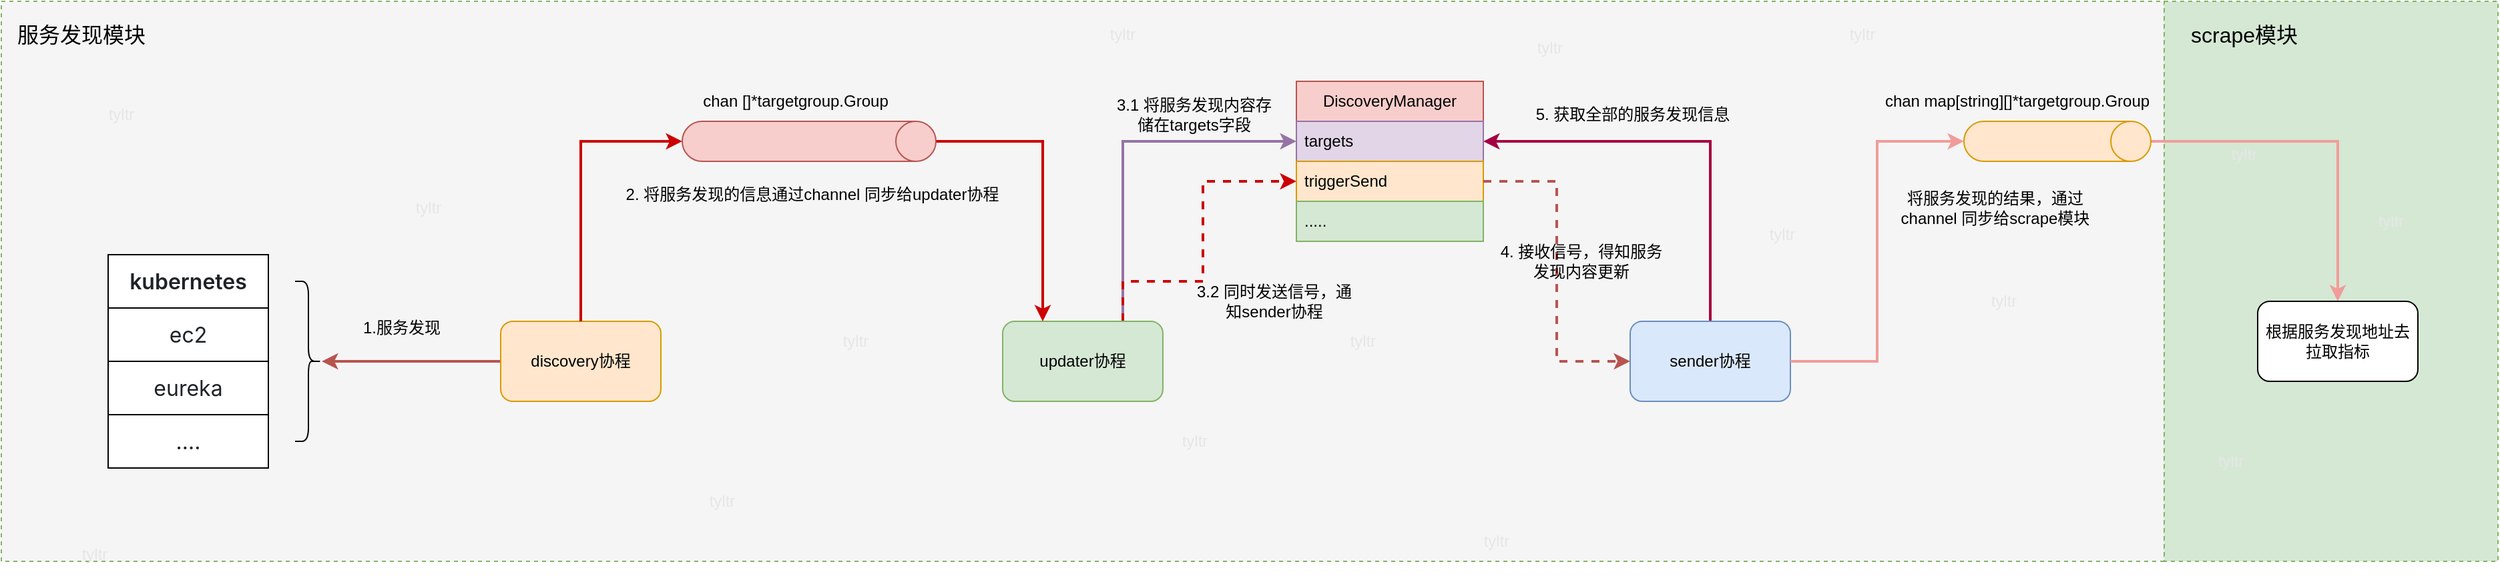 <mxfile version="24.6.1" type="device">
  <diagram name="第 1 页" id="pTjcvEnv3-gXzOOnB8uB">
    <mxGraphModel dx="1434" dy="769" grid="1" gridSize="10" guides="1" tooltips="1" connect="1" arrows="1" fold="1" page="1" pageScale="1" pageWidth="827" pageHeight="1169" math="0" shadow="0">
      <root>
        <mxCell id="0" />
        <mxCell id="1" parent="0" />
        <mxCell id="caDN6p5rcM4hcoFiKvki-68" value="" style="rounded=0;whiteSpace=wrap;html=1;fillColor=#F5F5F5;dashed=1;strokeColor=#82b366;" parent="1" vertex="1">
          <mxGeometry x="40" y="80" width="1620" height="420" as="geometry" />
        </mxCell>
        <mxCell id="caDN6p5rcM4hcoFiKvki-67" value="" style="rounded=0;whiteSpace=wrap;html=1;dashed=1;fillColor=#d5e8d4;strokeColor=#82b366;" parent="1" vertex="1">
          <mxGeometry x="1660" y="80" width="250" height="420" as="geometry" />
        </mxCell>
        <mxCell id="caDN6p5rcM4hcoFiKvki-1" value="&lt;span style=&quot;box-sizing: border-box; font-weight: var(--base-text-weight-semibold, 600); color: rgb(31, 35, 40); font-family: -apple-system, &amp;quot;system-ui&amp;quot;, &amp;quot;Segoe UI&amp;quot;, &amp;quot;Noto Sans&amp;quot;, Helvetica, Arial, sans-serif, &amp;quot;Apple Color Emoji&amp;quot;, &amp;quot;Segoe UI Emoji&amp;quot;; font-size: 16px; text-align: left; background-color: rgb(255, 255, 255);&quot;&gt;kubernetes&lt;/span&gt;" style="rounded=0;whiteSpace=wrap;html=1;" parent="1" vertex="1">
          <mxGeometry x="120" y="270" width="120" height="40" as="geometry" />
        </mxCell>
        <mxCell id="caDN6p5rcM4hcoFiKvki-2" value="&lt;span style=&quot;color: rgb(31, 35, 40); font-family: -apple-system, &amp;quot;system-ui&amp;quot;, &amp;quot;Segoe UI&amp;quot;, &amp;quot;Noto Sans&amp;quot;, Helvetica, Arial, sans-serif, &amp;quot;Apple Color Emoji&amp;quot;, &amp;quot;Segoe UI Emoji&amp;quot;; font-size: 16px; text-align: left; background-color: rgb(255, 255, 255);&quot;&gt;ec2&lt;/span&gt;" style="rounded=0;whiteSpace=wrap;html=1;" parent="1" vertex="1">
          <mxGeometry x="120" y="310" width="120" height="40" as="geometry" />
        </mxCell>
        <mxCell id="caDN6p5rcM4hcoFiKvki-3" value="&lt;span style=&quot;color: rgb(31, 35, 40); font-family: -apple-system, &amp;quot;system-ui&amp;quot;, &amp;quot;Segoe UI&amp;quot;, &amp;quot;Noto Sans&amp;quot;, Helvetica, Arial, sans-serif, &amp;quot;Apple Color Emoji&amp;quot;, &amp;quot;Segoe UI Emoji&amp;quot;; font-size: 16px; text-align: left; background-color: rgb(255, 255, 255);&quot;&gt;eureka&lt;/span&gt;" style="rounded=0;whiteSpace=wrap;html=1;" parent="1" vertex="1">
          <mxGeometry x="120" y="350" width="120" height="40" as="geometry" />
        </mxCell>
        <mxCell id="caDN6p5rcM4hcoFiKvki-7" value="" style="edgeStyle=orthogonalEdgeStyle;rounded=0;orthogonalLoop=1;jettySize=auto;html=1;fillColor=#f8cecc;strokeColor=#b85450;strokeWidth=2;" parent="1" source="caDN6p5rcM4hcoFiKvki-4" target="caDN6p5rcM4hcoFiKvki-6" edge="1">
          <mxGeometry relative="1" as="geometry" />
        </mxCell>
        <mxCell id="caDN6p5rcM4hcoFiKvki-4" value="discovery协程" style="rounded=1;whiteSpace=wrap;html=1;fillColor=#ffe6cc;strokeColor=#d79b00;" parent="1" vertex="1">
          <mxGeometry x="414" y="320" width="120" height="60" as="geometry" />
        </mxCell>
        <mxCell id="caDN6p5rcM4hcoFiKvki-5" value="&lt;div style=&quot;text-align: left;&quot;&gt;&lt;font face=&quot;-apple-system, system-ui, Segoe UI, Noto Sans, Helvetica, Arial, sans-serif, Apple Color Emoji, Segoe UI Emoji&quot; color=&quot;#1f2328&quot;&gt;&lt;span style=&quot;font-size: 16px; background-color: rgb(255, 255, 255);&quot;&gt;....&lt;/span&gt;&lt;/font&gt;&lt;/div&gt;" style="rounded=0;whiteSpace=wrap;html=1;" parent="1" vertex="1">
          <mxGeometry x="120" y="390" width="120" height="40" as="geometry" />
        </mxCell>
        <mxCell id="caDN6p5rcM4hcoFiKvki-6" value="" style="shape=curlyBracket;whiteSpace=wrap;html=1;rounded=1;flipH=1;labelPosition=right;verticalLabelPosition=middle;align=left;verticalAlign=middle;" parent="1" vertex="1">
          <mxGeometry x="260" y="290" width="20" height="120" as="geometry" />
        </mxCell>
        <mxCell id="caDN6p5rcM4hcoFiKvki-39" style="edgeStyle=orthogonalEdgeStyle;rounded=0;orthogonalLoop=1;jettySize=auto;html=1;exitX=0.75;exitY=0;exitDx=0;exitDy=0;entryX=0;entryY=0.5;entryDx=0;entryDy=0;fillColor=#e1d5e7;strokeColor=#9673a6;strokeWidth=2;" parent="1" source="caDN6p5rcM4hcoFiKvki-8" target="caDN6p5rcM4hcoFiKvki-22" edge="1">
          <mxGeometry relative="1" as="geometry" />
        </mxCell>
        <mxCell id="caDN6p5rcM4hcoFiKvki-41" style="edgeStyle=orthogonalEdgeStyle;rounded=0;orthogonalLoop=1;jettySize=auto;html=1;exitX=0.75;exitY=0;exitDx=0;exitDy=0;entryX=0;entryY=0.5;entryDx=0;entryDy=0;dashed=1;strokeWidth=2;strokeColor=#CC0000;" parent="1" source="caDN6p5rcM4hcoFiKvki-8" target="caDN6p5rcM4hcoFiKvki-23" edge="1">
          <mxGeometry relative="1" as="geometry">
            <Array as="points">
              <mxPoint x="880" y="290" />
              <mxPoint x="940" y="290" />
              <mxPoint x="940" y="215" />
            </Array>
          </mxGeometry>
        </mxCell>
        <mxCell id="caDN6p5rcM4hcoFiKvki-8" value="updater协程" style="rounded=1;whiteSpace=wrap;html=1;fillColor=#d5e8d4;strokeColor=#82b366;" parent="1" vertex="1">
          <mxGeometry x="790" y="320" width="120" height="60" as="geometry" />
        </mxCell>
        <mxCell id="caDN6p5rcM4hcoFiKvki-46" style="edgeStyle=orthogonalEdgeStyle;rounded=0;orthogonalLoop=1;jettySize=auto;html=1;exitX=0.5;exitY=0;exitDx=0;exitDy=0;entryX=1;entryY=0.5;entryDx=0;entryDy=0;fillColor=#d80073;strokeColor=#A50040;strokeWidth=2;" parent="1" source="caDN6p5rcM4hcoFiKvki-9" target="caDN6p5rcM4hcoFiKvki-22" edge="1">
          <mxGeometry relative="1" as="geometry">
            <mxPoint x="1440" y="210" as="targetPoint" />
          </mxGeometry>
        </mxCell>
        <mxCell id="caDN6p5rcM4hcoFiKvki-9" value="sender协程" style="rounded=1;whiteSpace=wrap;html=1;fillColor=#dae8fc;strokeColor=#6c8ebf;" parent="1" vertex="1">
          <mxGeometry x="1260" y="320" width="120" height="60" as="geometry" />
        </mxCell>
        <mxCell id="caDN6p5rcM4hcoFiKvki-15" value="chan []*targetgroup.Group" style="text;html=1;align=center;verticalAlign=middle;whiteSpace=wrap;rounded=0;" parent="1" vertex="1">
          <mxGeometry x="540" y="140" width="190" height="30" as="geometry" />
        </mxCell>
        <mxCell id="caDN6p5rcM4hcoFiKvki-38" style="edgeStyle=orthogonalEdgeStyle;rounded=0;orthogonalLoop=1;jettySize=auto;html=1;exitX=0.5;exitY=0;exitDx=0;exitDy=0;exitPerimeter=0;entryX=0.25;entryY=0;entryDx=0;entryDy=0;strokeWidth=2;strokeColor=#CC0000;" parent="1" source="caDN6p5rcM4hcoFiKvki-16" target="caDN6p5rcM4hcoFiKvki-8" edge="1">
          <mxGeometry relative="1" as="geometry" />
        </mxCell>
        <mxCell id="caDN6p5rcM4hcoFiKvki-16" value="" style="shape=cylinder3;whiteSpace=wrap;html=1;boundedLbl=1;backgroundOutline=1;size=15;direction=south;fillColor=#f8cecc;strokeColor=#b85450;" parent="1" vertex="1">
          <mxGeometry x="550" y="170" width="190" height="30" as="geometry" />
        </mxCell>
        <mxCell id="caDN6p5rcM4hcoFiKvki-19" style="edgeStyle=orthogonalEdgeStyle;rounded=0;orthogonalLoop=1;jettySize=auto;html=1;exitX=0.5;exitY=0;exitDx=0;exitDy=0;entryX=0.5;entryY=1;entryDx=0;entryDy=0;entryPerimeter=0;strokeWidth=2;fillColor=#fff2cc;strokeColor=#CC0000;" parent="1" source="caDN6p5rcM4hcoFiKvki-4" target="caDN6p5rcM4hcoFiKvki-16" edge="1">
          <mxGeometry relative="1" as="geometry" />
        </mxCell>
        <mxCell id="caDN6p5rcM4hcoFiKvki-21" value="DiscoveryManager" style="swimlane;fontStyle=0;childLayout=stackLayout;horizontal=1;startSize=30;horizontalStack=0;resizeParent=1;resizeParentMax=0;resizeLast=0;collapsible=1;marginBottom=0;whiteSpace=wrap;html=1;fillColor=#f8cecc;strokeColor=#b85450;" parent="1" vertex="1">
          <mxGeometry x="1010" y="140" width="140" height="120" as="geometry" />
        </mxCell>
        <mxCell id="caDN6p5rcM4hcoFiKvki-22" value="targets" style="text;strokeColor=#9673a6;fillColor=#e1d5e7;align=left;verticalAlign=middle;spacingLeft=4;spacingRight=4;overflow=hidden;points=[[0,0.5],[1,0.5]];portConstraint=eastwest;rotatable=0;whiteSpace=wrap;html=1;" parent="caDN6p5rcM4hcoFiKvki-21" vertex="1">
          <mxGeometry y="30" width="140" height="30" as="geometry" />
        </mxCell>
        <mxCell id="caDN6p5rcM4hcoFiKvki-23" value="triggerSend" style="text;strokeColor=#d79b00;fillColor=#ffe6cc;align=left;verticalAlign=middle;spacingLeft=4;spacingRight=4;overflow=hidden;points=[[0,0.5],[1,0.5]];portConstraint=eastwest;rotatable=0;whiteSpace=wrap;html=1;" parent="caDN6p5rcM4hcoFiKvki-21" vertex="1">
          <mxGeometry y="60" width="140" height="30" as="geometry" />
        </mxCell>
        <mxCell id="caDN6p5rcM4hcoFiKvki-24" value="....." style="text;align=left;verticalAlign=middle;spacingLeft=4;spacingRight=4;overflow=hidden;points=[[0,0.5],[1,0.5]];portConstraint=eastwest;rotatable=0;whiteSpace=wrap;html=1;fillColor=#d5e8d4;strokeColor=#82b366;" parent="caDN6p5rcM4hcoFiKvki-21" vertex="1">
          <mxGeometry y="90" width="140" height="30" as="geometry" />
        </mxCell>
        <mxCell id="caDN6p5rcM4hcoFiKvki-26" value="3.1 将服务发现内容存储在targets字段" style="text;html=1;align=center;verticalAlign=middle;whiteSpace=wrap;rounded=0;" parent="1" vertex="1">
          <mxGeometry x="870" y="150" width="127" height="30" as="geometry" />
        </mxCell>
        <mxCell id="caDN6p5rcM4hcoFiKvki-29" value="1.服务发现" style="text;html=1;align=center;verticalAlign=middle;whiteSpace=wrap;rounded=0;" parent="1" vertex="1">
          <mxGeometry x="300" y="310" width="80" height="30" as="geometry" />
        </mxCell>
        <mxCell id="caDN6p5rcM4hcoFiKvki-31" value="2. 将服务发现的信息通过channel 同步给updater协程" style="text;html=1;align=center;verticalAlign=middle;whiteSpace=wrap;rounded=0;" parent="1" vertex="1">
          <mxGeometry x="505" y="210" width="285" height="30" as="geometry" />
        </mxCell>
        <mxCell id="caDN6p5rcM4hcoFiKvki-34" style="edgeStyle=orthogonalEdgeStyle;rounded=0;orthogonalLoop=1;jettySize=auto;html=1;exitX=1;exitY=0.5;exitDx=0;exitDy=0;entryX=0;entryY=0.5;entryDx=0;entryDy=0;dashed=1;fillColor=#f8cecc;strokeColor=#b85450;strokeWidth=2;" parent="1" source="caDN6p5rcM4hcoFiKvki-23" target="caDN6p5rcM4hcoFiKvki-9" edge="1">
          <mxGeometry relative="1" as="geometry" />
        </mxCell>
        <mxCell id="caDN6p5rcM4hcoFiKvki-42" value="3.2 同时发送信号，通知sender协程" style="text;html=1;align=center;verticalAlign=middle;whiteSpace=wrap;rounded=0;" parent="1" vertex="1">
          <mxGeometry x="930" y="290" width="127" height="30" as="geometry" />
        </mxCell>
        <mxCell id="caDN6p5rcM4hcoFiKvki-43" value="4. 接收信号，得知服务发现内容更新" style="text;html=1;align=center;verticalAlign=middle;whiteSpace=wrap;rounded=0;" parent="1" vertex="1">
          <mxGeometry x="1160" y="260" width="127" height="30" as="geometry" />
        </mxCell>
        <mxCell id="caDN6p5rcM4hcoFiKvki-47" value="5. 获取全部的服务发现信息" style="text;html=1;align=center;verticalAlign=middle;whiteSpace=wrap;rounded=0;" parent="1" vertex="1">
          <mxGeometry x="1180" y="150" width="163.5" height="30" as="geometry" />
        </mxCell>
        <mxCell id="caDN6p5rcM4hcoFiKvki-50" value="&lt;font color=&quot;#e6e6e6&quot;&gt;tyltr&lt;/font&gt;" style="text;html=1;align=center;verticalAlign=middle;whiteSpace=wrap;rounded=0;" parent="1" vertex="1">
          <mxGeometry x="330" y="220" width="60" height="30" as="geometry" />
        </mxCell>
        <mxCell id="caDN6p5rcM4hcoFiKvki-74" value="" style="edgeStyle=orthogonalEdgeStyle;rounded=0;orthogonalLoop=1;jettySize=auto;html=1;fillColor=#f8cecc;strokeColor=#F19C99;strokeWidth=2;" parent="1" source="caDN6p5rcM4hcoFiKvki-51" target="caDN6p5rcM4hcoFiKvki-73" edge="1">
          <mxGeometry relative="1" as="geometry" />
        </mxCell>
        <mxCell id="caDN6p5rcM4hcoFiKvki-51" value="" style="shape=cylinder3;whiteSpace=wrap;html=1;boundedLbl=1;backgroundOutline=1;size=15;direction=south;fillColor=#ffe6cc;strokeColor=#d79b00;" parent="1" vertex="1">
          <mxGeometry x="1510" y="170" width="140" height="30" as="geometry" />
        </mxCell>
        <mxCell id="caDN6p5rcM4hcoFiKvki-53" style="edgeStyle=orthogonalEdgeStyle;rounded=0;orthogonalLoop=1;jettySize=auto;html=1;exitX=1;exitY=0.5;exitDx=0;exitDy=0;entryX=0.5;entryY=1;entryDx=0;entryDy=0;entryPerimeter=0;strokeWidth=2;fillColor=#f8cecc;strokeColor=#F19C99;" parent="1" source="caDN6p5rcM4hcoFiKvki-9" target="caDN6p5rcM4hcoFiKvki-51" edge="1">
          <mxGeometry relative="1" as="geometry" />
        </mxCell>
        <mxCell id="caDN6p5rcM4hcoFiKvki-56" value="&lt;font color=&quot;#e6e6e6&quot;&gt;tyltr&lt;/font&gt;" style="text;html=1;align=center;verticalAlign=middle;whiteSpace=wrap;rounded=0;" parent="1" vertex="1">
          <mxGeometry x="850" y="90" width="60" height="30" as="geometry" />
        </mxCell>
        <mxCell id="caDN6p5rcM4hcoFiKvki-57" value="&lt;font color=&quot;#e6e6e6&quot;&gt;tyltr&lt;/font&gt;" style="text;html=1;align=center;verticalAlign=middle;whiteSpace=wrap;rounded=0;" parent="1" vertex="1">
          <mxGeometry x="650" y="320" width="60" height="30" as="geometry" />
        </mxCell>
        <mxCell id="caDN6p5rcM4hcoFiKvki-58" value="&lt;font color=&quot;#e6e6e6&quot;&gt;tyltr&lt;/font&gt;" style="text;html=1;align=center;verticalAlign=middle;whiteSpace=wrap;rounded=0;" parent="1" vertex="1">
          <mxGeometry x="80" y="480" width="60" height="30" as="geometry" />
        </mxCell>
        <mxCell id="caDN6p5rcM4hcoFiKvki-60" value="&lt;font color=&quot;#e6e6e6&quot;&gt;tyltr&lt;/font&gt;" style="text;html=1;align=center;verticalAlign=middle;whiteSpace=wrap;rounded=0;" parent="1" vertex="1">
          <mxGeometry x="100" y="150" width="60" height="30" as="geometry" />
        </mxCell>
        <mxCell id="caDN6p5rcM4hcoFiKvki-61" value="&lt;font color=&quot;#e6e6e6&quot;&gt;tyltr&lt;/font&gt;" style="text;html=1;align=center;verticalAlign=middle;whiteSpace=wrap;rounded=0;" parent="1" vertex="1">
          <mxGeometry x="550" y="440" width="60" height="30" as="geometry" />
        </mxCell>
        <mxCell id="caDN6p5rcM4hcoFiKvki-62" value="&lt;font color=&quot;#e6e6e6&quot;&gt;tyltr&lt;/font&gt;" style="text;html=1;align=center;verticalAlign=middle;whiteSpace=wrap;rounded=0;" parent="1" vertex="1">
          <mxGeometry x="903.5" y="395" width="60" height="30" as="geometry" />
        </mxCell>
        <mxCell id="caDN6p5rcM4hcoFiKvki-64" value="&lt;font color=&quot;#e6e6e6&quot;&gt;tyltr&lt;/font&gt;" style="text;html=1;align=center;verticalAlign=middle;whiteSpace=wrap;rounded=0;" parent="1" vertex="1">
          <mxGeometry x="1030" y="320" width="60" height="30" as="geometry" />
        </mxCell>
        <mxCell id="caDN6p5rcM4hcoFiKvki-65" value="&lt;font color=&quot;#e6e6e6&quot;&gt;tyltr&lt;/font&gt;" style="text;html=1;align=center;verticalAlign=middle;whiteSpace=wrap;rounded=0;" parent="1" vertex="1">
          <mxGeometry x="1170" y="100" width="60" height="30" as="geometry" />
        </mxCell>
        <mxCell id="caDN6p5rcM4hcoFiKvki-70" value="&lt;font style=&quot;font-size: 16px;&quot;&gt;服务发现模块&lt;/font&gt;" style="text;html=1;align=center;verticalAlign=middle;whiteSpace=wrap;rounded=0;" parent="1" vertex="1">
          <mxGeometry x="50" y="90" width="100" height="30" as="geometry" />
        </mxCell>
        <mxCell id="caDN6p5rcM4hcoFiKvki-71" value="&lt;font style=&quot;font-size: 16px;&quot;&gt;scrape模块&lt;/font&gt;" style="text;html=1;align=center;verticalAlign=middle;whiteSpace=wrap;rounded=0;" parent="1" vertex="1">
          <mxGeometry x="1670" y="90" width="100" height="30" as="geometry" />
        </mxCell>
        <mxCell id="caDN6p5rcM4hcoFiKvki-73" value="根据服务发现地址去拉取指标" style="rounded=1;whiteSpace=wrap;html=1;" parent="1" vertex="1">
          <mxGeometry x="1730" y="305" width="120" height="60" as="geometry" />
        </mxCell>
        <mxCell id="caDN6p5rcM4hcoFiKvki-76" value="&lt;font color=&quot;#e6e6e6&quot;&gt;tyltr&lt;/font&gt;" style="text;html=1;align=center;verticalAlign=middle;whiteSpace=wrap;rounded=0;" parent="1" vertex="1">
          <mxGeometry x="1130" y="470" width="60" height="30" as="geometry" />
        </mxCell>
        <mxCell id="caDN6p5rcM4hcoFiKvki-77" value="&lt;font color=&quot;#e6e6e6&quot;&gt;tyltr&lt;/font&gt;" style="text;html=1;align=center;verticalAlign=middle;whiteSpace=wrap;rounded=0;" parent="1" vertex="1">
          <mxGeometry x="1343.5" y="240" width="60" height="30" as="geometry" />
        </mxCell>
        <mxCell id="caDN6p5rcM4hcoFiKvki-78" value="&lt;font color=&quot;#e6e6e6&quot;&gt;tyltr&lt;/font&gt;" style="text;html=1;align=center;verticalAlign=middle;whiteSpace=wrap;rounded=0;" parent="1" vertex="1">
          <mxGeometry x="1510" y="290" width="60" height="30" as="geometry" />
        </mxCell>
        <mxCell id="caDN6p5rcM4hcoFiKvki-79" value="&lt;font color=&quot;#e6e6e6&quot;&gt;tyltr&lt;/font&gt;" style="text;html=1;align=center;verticalAlign=middle;whiteSpace=wrap;rounded=0;" parent="1" vertex="1">
          <mxGeometry x="1680" y="410" width="60" height="30" as="geometry" />
        </mxCell>
        <mxCell id="caDN6p5rcM4hcoFiKvki-80" value="&lt;font color=&quot;#e6e6e6&quot;&gt;tyltr&lt;/font&gt;" style="text;html=1;align=center;verticalAlign=middle;whiteSpace=wrap;rounded=0;" parent="1" vertex="1">
          <mxGeometry x="1800" y="230" width="60" height="30" as="geometry" />
        </mxCell>
        <mxCell id="caDN6p5rcM4hcoFiKvki-81" value="&lt;font color=&quot;#e6e6e6&quot;&gt;tyltr&lt;/font&gt;" style="text;html=1;align=center;verticalAlign=middle;whiteSpace=wrap;rounded=0;" parent="1" vertex="1">
          <mxGeometry x="1403.5" y="90" width="60" height="30" as="geometry" />
        </mxCell>
        <mxCell id="caDN6p5rcM4hcoFiKvki-82" value="&lt;font color=&quot;#e6e6e6&quot;&gt;tyltr&lt;/font&gt;" style="text;html=1;align=center;verticalAlign=middle;whiteSpace=wrap;rounded=0;" parent="1" vertex="1">
          <mxGeometry x="1690" y="180" width="60" height="30" as="geometry" />
        </mxCell>
        <mxCell id="caDN6p5rcM4hcoFiKvki-83" value="chan map[string][]*targetgroup.Group" style="text;html=1;align=center;verticalAlign=middle;whiteSpace=wrap;rounded=0;" parent="1" vertex="1">
          <mxGeometry x="1430" y="140" width="240" height="30" as="geometry" />
        </mxCell>
        <mxCell id="caDN6p5rcM4hcoFiKvki-85" value="&lt;font style=&quot;font-size: 12px;&quot;&gt;将服务发现的结果，通过channel 同步给scrape模块&lt;/font&gt;" style="text;html=1;align=center;verticalAlign=middle;whiteSpace=wrap;rounded=0;" parent="1" vertex="1">
          <mxGeometry x="1450" y="220" width="166.5" height="30" as="geometry" />
        </mxCell>
      </root>
    </mxGraphModel>
  </diagram>
</mxfile>
